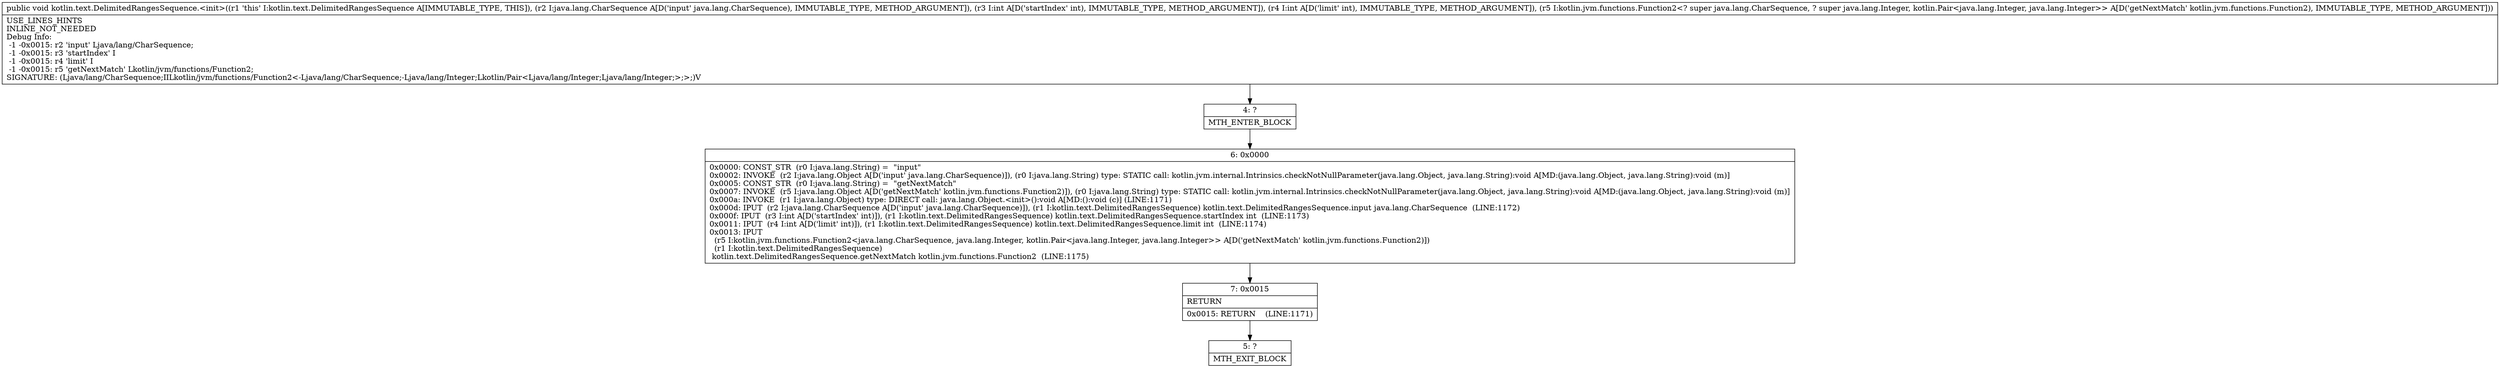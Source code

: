 digraph "CFG forkotlin.text.DelimitedRangesSequence.\<init\>(Ljava\/lang\/CharSequence;IILkotlin\/jvm\/functions\/Function2;)V" {
Node_4 [shape=record,label="{4\:\ ?|MTH_ENTER_BLOCK\l}"];
Node_6 [shape=record,label="{6\:\ 0x0000|0x0000: CONST_STR  (r0 I:java.lang.String) =  \"input\" \l0x0002: INVOKE  (r2 I:java.lang.Object A[D('input' java.lang.CharSequence)]), (r0 I:java.lang.String) type: STATIC call: kotlin.jvm.internal.Intrinsics.checkNotNullParameter(java.lang.Object, java.lang.String):void A[MD:(java.lang.Object, java.lang.String):void (m)]\l0x0005: CONST_STR  (r0 I:java.lang.String) =  \"getNextMatch\" \l0x0007: INVOKE  (r5 I:java.lang.Object A[D('getNextMatch' kotlin.jvm.functions.Function2)]), (r0 I:java.lang.String) type: STATIC call: kotlin.jvm.internal.Intrinsics.checkNotNullParameter(java.lang.Object, java.lang.String):void A[MD:(java.lang.Object, java.lang.String):void (m)]\l0x000a: INVOKE  (r1 I:java.lang.Object) type: DIRECT call: java.lang.Object.\<init\>():void A[MD:():void (c)] (LINE:1171)\l0x000d: IPUT  (r2 I:java.lang.CharSequence A[D('input' java.lang.CharSequence)]), (r1 I:kotlin.text.DelimitedRangesSequence) kotlin.text.DelimitedRangesSequence.input java.lang.CharSequence  (LINE:1172)\l0x000f: IPUT  (r3 I:int A[D('startIndex' int)]), (r1 I:kotlin.text.DelimitedRangesSequence) kotlin.text.DelimitedRangesSequence.startIndex int  (LINE:1173)\l0x0011: IPUT  (r4 I:int A[D('limit' int)]), (r1 I:kotlin.text.DelimitedRangesSequence) kotlin.text.DelimitedRangesSequence.limit int  (LINE:1174)\l0x0013: IPUT  \l  (r5 I:kotlin.jvm.functions.Function2\<java.lang.CharSequence, java.lang.Integer, kotlin.Pair\<java.lang.Integer, java.lang.Integer\>\> A[D('getNextMatch' kotlin.jvm.functions.Function2)])\l  (r1 I:kotlin.text.DelimitedRangesSequence)\l kotlin.text.DelimitedRangesSequence.getNextMatch kotlin.jvm.functions.Function2  (LINE:1175)\l}"];
Node_7 [shape=record,label="{7\:\ 0x0015|RETURN\l|0x0015: RETURN    (LINE:1171)\l}"];
Node_5 [shape=record,label="{5\:\ ?|MTH_EXIT_BLOCK\l}"];
MethodNode[shape=record,label="{public void kotlin.text.DelimitedRangesSequence.\<init\>((r1 'this' I:kotlin.text.DelimitedRangesSequence A[IMMUTABLE_TYPE, THIS]), (r2 I:java.lang.CharSequence A[D('input' java.lang.CharSequence), IMMUTABLE_TYPE, METHOD_ARGUMENT]), (r3 I:int A[D('startIndex' int), IMMUTABLE_TYPE, METHOD_ARGUMENT]), (r4 I:int A[D('limit' int), IMMUTABLE_TYPE, METHOD_ARGUMENT]), (r5 I:kotlin.jvm.functions.Function2\<? super java.lang.CharSequence, ? super java.lang.Integer, kotlin.Pair\<java.lang.Integer, java.lang.Integer\>\> A[D('getNextMatch' kotlin.jvm.functions.Function2), IMMUTABLE_TYPE, METHOD_ARGUMENT]))  | USE_LINES_HINTS\lINLINE_NOT_NEEDED\lDebug Info:\l  \-1 \-0x0015: r2 'input' Ljava\/lang\/CharSequence;\l  \-1 \-0x0015: r3 'startIndex' I\l  \-1 \-0x0015: r4 'limit' I\l  \-1 \-0x0015: r5 'getNextMatch' Lkotlin\/jvm\/functions\/Function2;\lSIGNATURE: (Ljava\/lang\/CharSequence;IILkotlin\/jvm\/functions\/Function2\<\-Ljava\/lang\/CharSequence;\-Ljava\/lang\/Integer;Lkotlin\/Pair\<Ljava\/lang\/Integer;Ljava\/lang\/Integer;\>;\>;)V\l}"];
MethodNode -> Node_4;Node_4 -> Node_6;
Node_6 -> Node_7;
Node_7 -> Node_5;
}

